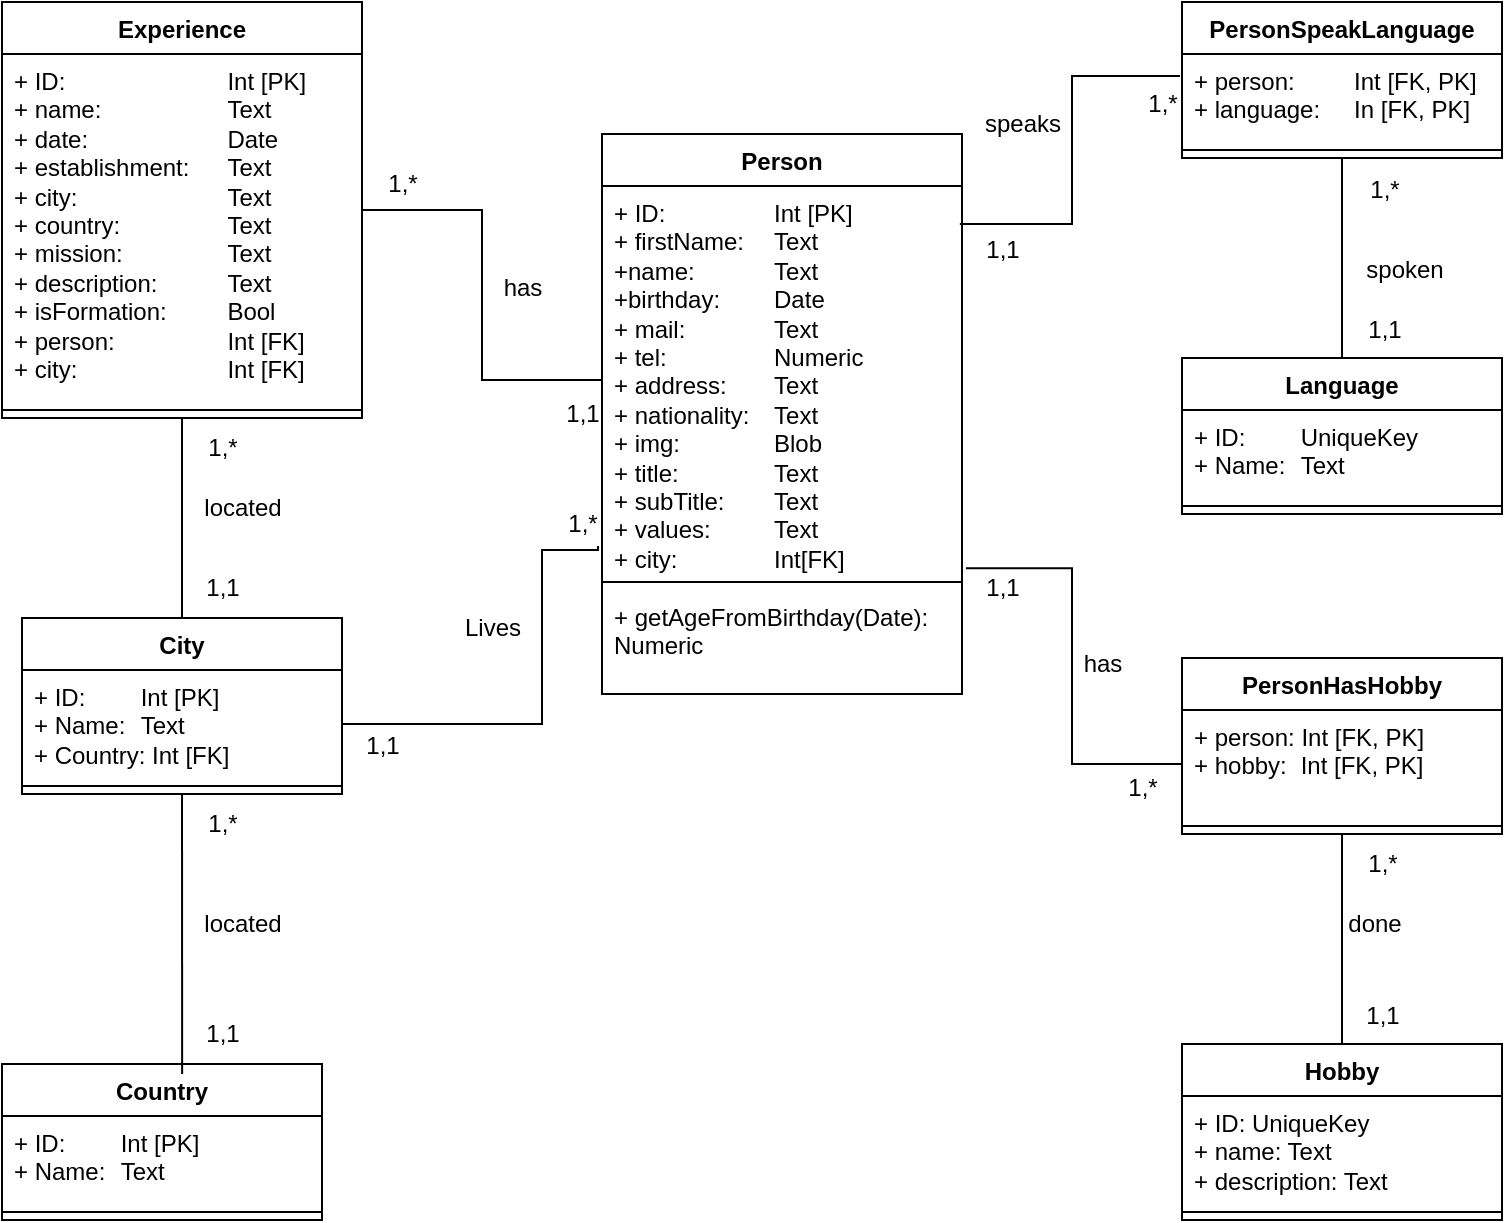 <mxfile version="26.1.1">
  <diagram name="Page-1" id="fiO1XcaWk8W0oTtzus2Q">
    <mxGraphModel dx="1434" dy="772" grid="1" gridSize="10" guides="1" tooltips="1" connect="1" arrows="1" fold="1" page="1" pageScale="1" pageWidth="827" pageHeight="1169" math="0" shadow="0">
      <root>
        <mxCell id="0" />
        <mxCell id="1" parent="0" />
        <mxCell id="qh9NZ0_jys3TYbjNlazW-21" value="Language" style="swimlane;fontStyle=1;align=center;verticalAlign=top;childLayout=stackLayout;horizontal=1;startSize=26;horizontalStack=0;resizeParent=1;resizeParentMax=0;resizeLast=0;collapsible=1;marginBottom=0;whiteSpace=wrap;html=1;" vertex="1" parent="1">
          <mxGeometry x="650" y="190" width="160" height="78" as="geometry" />
        </mxCell>
        <mxCell id="qh9NZ0_jys3TYbjNlazW-22" value="+ ID: &lt;span style=&quot;white-space: pre;&quot;&gt;&#x9;&lt;/span&gt;UniqueKey&lt;div&gt;+ Name: &lt;span style=&quot;white-space: pre;&quot;&gt;&#x9;&lt;/span&gt;Text&lt;/div&gt;" style="text;strokeColor=none;fillColor=none;align=left;verticalAlign=top;spacingLeft=4;spacingRight=4;overflow=hidden;rotatable=0;points=[[0,0.5],[1,0.5]];portConstraint=eastwest;whiteSpace=wrap;html=1;" vertex="1" parent="qh9NZ0_jys3TYbjNlazW-21">
          <mxGeometry y="26" width="160" height="44" as="geometry" />
        </mxCell>
        <mxCell id="qh9NZ0_jys3TYbjNlazW-23" value="" style="line;strokeWidth=1;fillColor=none;align=left;verticalAlign=middle;spacingTop=-1;spacingLeft=3;spacingRight=3;rotatable=0;labelPosition=right;points=[];portConstraint=eastwest;strokeColor=inherit;" vertex="1" parent="qh9NZ0_jys3TYbjNlazW-21">
          <mxGeometry y="70" width="160" height="8" as="geometry" />
        </mxCell>
        <mxCell id="qh9NZ0_jys3TYbjNlazW-58" style="edgeStyle=orthogonalEdgeStyle;rounded=0;orthogonalLoop=1;jettySize=auto;html=1;exitX=0.5;exitY=1;exitDx=0;exitDy=0;entryX=0.5;entryY=0;entryDx=0;entryDy=0;endArrow=none;startFill=0;" edge="1" parent="1" source="qh9NZ0_jys3TYbjNlazW-25" target="qh9NZ0_jys3TYbjNlazW-29">
          <mxGeometry relative="1" as="geometry" />
        </mxCell>
        <mxCell id="qh9NZ0_jys3TYbjNlazW-25" value="Experience" style="swimlane;fontStyle=1;align=center;verticalAlign=top;childLayout=stackLayout;horizontal=1;startSize=26;horizontalStack=0;resizeParent=1;resizeParentMax=0;resizeLast=0;collapsible=1;marginBottom=0;whiteSpace=wrap;html=1;" vertex="1" parent="1">
          <mxGeometry x="60" y="12" width="180" height="208" as="geometry" />
        </mxCell>
        <mxCell id="qh9NZ0_jys3TYbjNlazW-26" value="+ ID: &lt;span style=&quot;white-space: pre;&quot;&gt;&#x9;&lt;/span&gt;&lt;span style=&quot;white-space: pre;&quot;&gt;&#x9;&lt;span style=&quot;white-space: pre;&quot;&gt;&#x9;&lt;/span&gt;&lt;/span&gt;Int [PK]&lt;div&gt;+ name: &lt;span style=&quot;white-space: pre;&quot;&gt;&#x9;&lt;/span&gt;&lt;span style=&quot;white-space: pre;&quot;&gt;&#x9;&lt;span style=&quot;white-space: pre;&quot;&gt;&#x9;&lt;/span&gt;&lt;/span&gt;Text&lt;/div&gt;&lt;div&gt;+ date:&lt;span style=&quot;white-space: pre;&quot;&gt;&#x9;&lt;/span&gt;&lt;span style=&quot;white-space: pre;&quot;&gt;&#x9;&lt;span style=&quot;white-space: pre;&quot;&gt;&#x9;&lt;/span&gt;&lt;/span&gt;Date&lt;/div&gt;&lt;div&gt;+ establishment:&lt;span style=&quot;white-space: pre;&quot;&gt;&#x9;&lt;/span&gt;Text&lt;/div&gt;&lt;div&gt;+ city:&lt;span style=&quot;white-space: pre;&quot;&gt;&#x9;&lt;/span&gt;&lt;span style=&quot;white-space: pre;&quot;&gt;&#x9;&lt;span style=&quot;white-space: pre;&quot;&gt;&#x9;&lt;/span&gt;&lt;/span&gt;Text&lt;/div&gt;&lt;div&gt;+ country:&lt;span style=&quot;white-space: pre;&quot;&gt;&#x9;&lt;span style=&quot;white-space: pre;&quot;&gt;&#x9;&lt;/span&gt;&lt;/span&gt;Text&lt;/div&gt;&lt;div&gt;+ mission:&lt;span style=&quot;white-space: pre;&quot;&gt;&#x9;&lt;span style=&quot;white-space: pre;&quot;&gt;&#x9;&lt;/span&gt;&lt;/span&gt;Text&lt;/div&gt;&lt;div&gt;+ description:&lt;span style=&quot;white-space: pre;&quot;&gt;&#x9;&lt;span style=&quot;white-space: pre;&quot;&gt;&#x9;&lt;/span&gt;&lt;/span&gt;Text&lt;/div&gt;&lt;div&gt;+ isFormation:&lt;span style=&quot;white-space: pre;&quot;&gt;&#x9;&lt;/span&gt;&lt;span style=&quot;white-space: pre;&quot;&gt;&#x9;&lt;/span&gt;Bool&lt;/div&gt;&lt;div&gt;+ person:&lt;span style=&quot;white-space: pre;&quot;&gt;&#x9;&lt;/span&gt;&lt;span style=&quot;white-space: pre;&quot;&gt;&#x9;&lt;/span&gt;&lt;span style=&quot;white-space: pre;&quot;&gt;&#x9;&lt;/span&gt;Int [FK]&lt;/div&gt;&lt;div&gt;+ city:&lt;span style=&quot;white-space: pre;&quot;&gt;&#x9;&lt;/span&gt;&lt;span style=&quot;white-space: pre;&quot;&gt;&#x9;&lt;/span&gt;&lt;span style=&quot;white-space: pre;&quot;&gt;&#x9;&lt;/span&gt;Int [FK]&lt;/div&gt;" style="text;strokeColor=none;fillColor=none;align=left;verticalAlign=top;spacingLeft=4;spacingRight=4;overflow=hidden;rotatable=0;points=[[0,0.5],[1,0.5]];portConstraint=eastwest;whiteSpace=wrap;html=1;" vertex="1" parent="qh9NZ0_jys3TYbjNlazW-25">
          <mxGeometry y="26" width="180" height="174" as="geometry" />
        </mxCell>
        <mxCell id="qh9NZ0_jys3TYbjNlazW-27" value="" style="line;strokeWidth=1;fillColor=none;align=left;verticalAlign=middle;spacingTop=-1;spacingLeft=3;spacingRight=3;rotatable=0;labelPosition=right;points=[];portConstraint=eastwest;strokeColor=inherit;" vertex="1" parent="qh9NZ0_jys3TYbjNlazW-25">
          <mxGeometry y="200" width="180" height="8" as="geometry" />
        </mxCell>
        <mxCell id="qh9NZ0_jys3TYbjNlazW-29" value="City" style="swimlane;fontStyle=1;align=center;verticalAlign=top;childLayout=stackLayout;horizontal=1;startSize=26;horizontalStack=0;resizeParent=1;resizeParentMax=0;resizeLast=0;collapsible=1;marginBottom=0;whiteSpace=wrap;html=1;" vertex="1" parent="1">
          <mxGeometry x="70" y="320" width="160" height="88" as="geometry" />
        </mxCell>
        <mxCell id="qh9NZ0_jys3TYbjNlazW-30" value="+ ID: &lt;span style=&quot;white-space: pre;&quot;&gt;&#x9;&lt;/span&gt;Int [PK]&lt;div&gt;+ Name: &lt;span style=&quot;white-space: pre;&quot;&gt;&#x9;&lt;/span&gt;Text&lt;/div&gt;&lt;div&gt;+ Country: Int [FK]&lt;/div&gt;" style="text;strokeColor=none;fillColor=none;align=left;verticalAlign=top;spacingLeft=4;spacingRight=4;overflow=hidden;rotatable=0;points=[[0,0.5],[1,0.5]];portConstraint=eastwest;whiteSpace=wrap;html=1;" vertex="1" parent="qh9NZ0_jys3TYbjNlazW-29">
          <mxGeometry y="26" width="160" height="54" as="geometry" />
        </mxCell>
        <mxCell id="qh9NZ0_jys3TYbjNlazW-31" value="" style="line;strokeWidth=1;fillColor=none;align=left;verticalAlign=middle;spacingTop=-1;spacingLeft=3;spacingRight=3;rotatable=0;labelPosition=right;points=[];portConstraint=eastwest;strokeColor=inherit;" vertex="1" parent="qh9NZ0_jys3TYbjNlazW-29">
          <mxGeometry y="80" width="160" height="8" as="geometry" />
        </mxCell>
        <mxCell id="qh9NZ0_jys3TYbjNlazW-54" style="edgeStyle=orthogonalEdgeStyle;rounded=0;orthogonalLoop=1;jettySize=auto;html=1;exitX=0.5;exitY=0;exitDx=0;exitDy=0;" edge="1" parent="1" source="qh9NZ0_jys3TYbjNlazW-33">
          <mxGeometry relative="1" as="geometry">
            <mxPoint x="460" y="90" as="targetPoint" />
          </mxGeometry>
        </mxCell>
        <mxCell id="qh9NZ0_jys3TYbjNlazW-33" value="Person" style="swimlane;fontStyle=1;align=center;verticalAlign=top;childLayout=stackLayout;horizontal=1;startSize=26;horizontalStack=0;resizeParent=1;resizeParentMax=0;resizeLast=0;collapsible=1;marginBottom=0;whiteSpace=wrap;html=1;" vertex="1" parent="1">
          <mxGeometry x="360" y="78" width="180" height="280" as="geometry" />
        </mxCell>
        <mxCell id="qh9NZ0_jys3TYbjNlazW-34" value="+ ID: &lt;span style=&quot;white-space: pre;&quot;&gt;&#x9;&lt;/span&gt;&lt;span style=&quot;white-space: pre;&quot;&gt;&#x9;&lt;/span&gt;Int [PK]&lt;div&gt;+ firstName:&lt;span style=&quot;white-space: pre;&quot;&gt;&#x9;&lt;/span&gt;Text&lt;/div&gt;&lt;div&gt;+name:&lt;span style=&quot;white-space: pre;&quot;&gt;&#x9;&lt;span style=&quot;white-space: pre;&quot;&gt;&#x9;&lt;/span&gt;&lt;/span&gt;Text&lt;/div&gt;&lt;div&gt;+birthday:&lt;span style=&quot;white-space: pre;&quot;&gt;&#x9;&lt;/span&gt;Date&lt;/div&gt;&lt;div&gt;+ mail:&lt;span style=&quot;white-space: pre;&quot;&gt;&#x9;&lt;/span&gt;&lt;span style=&quot;white-space: pre;&quot;&gt;&#x9;&lt;/span&gt;Text&lt;/div&gt;&lt;div&gt;+ tel:&lt;span style=&quot;white-space: pre;&quot;&gt;&#x9;&lt;/span&gt;&lt;span style=&quot;white-space: pre;&quot;&gt;&#x9;&lt;/span&gt;Numeric&lt;/div&gt;&lt;div&gt;+ address:&lt;span style=&quot;white-space: pre;&quot;&gt;&#x9;&lt;/span&gt;Text&lt;/div&gt;&lt;div&gt;+ nationality:&lt;span style=&quot;white-space: pre;&quot;&gt;&#x9;&lt;/span&gt;Text&lt;/div&gt;&lt;div&gt;+ img:&lt;span style=&quot;white-space: pre;&quot;&gt;&#x9;&lt;/span&gt;&lt;span style=&quot;white-space: pre;&quot;&gt;&#x9;&lt;/span&gt;Blob&lt;/div&gt;&lt;div&gt;+ title:&lt;span style=&quot;white-space: pre;&quot;&gt;&#x9;&lt;/span&gt;&lt;span style=&quot;white-space: pre;&quot;&gt;&#x9;&lt;/span&gt;Text&lt;/div&gt;&lt;div&gt;+ subTitle:&lt;span style=&quot;white-space: pre;&quot;&gt;&#x9;&lt;/span&gt;Text&lt;/div&gt;&lt;div&gt;+ values:&lt;span style=&quot;white-space: pre;&quot;&gt;&#x9;&lt;/span&gt;&lt;span style=&quot;white-space: pre;&quot;&gt;&#x9;&lt;/span&gt;Text&lt;/div&gt;&lt;div&gt;+ city:&lt;span style=&quot;white-space: pre;&quot;&gt;&#x9;&lt;/span&gt;&lt;span style=&quot;white-space: pre;&quot;&gt;&#x9;&lt;/span&gt;Int[FK]&lt;/div&gt;" style="text;strokeColor=none;fillColor=none;align=left;verticalAlign=top;spacingLeft=4;spacingRight=4;overflow=hidden;rotatable=0;points=[[0,0.5],[1,0.5]];portConstraint=eastwest;whiteSpace=wrap;html=1;" vertex="1" parent="qh9NZ0_jys3TYbjNlazW-33">
          <mxGeometry y="26" width="180" height="194" as="geometry" />
        </mxCell>
        <mxCell id="qh9NZ0_jys3TYbjNlazW-35" value="" style="line;strokeWidth=1;fillColor=none;align=left;verticalAlign=middle;spacingTop=-1;spacingLeft=3;spacingRight=3;rotatable=0;labelPosition=right;points=[];portConstraint=eastwest;strokeColor=inherit;" vertex="1" parent="qh9NZ0_jys3TYbjNlazW-33">
          <mxGeometry y="220" width="180" height="8" as="geometry" />
        </mxCell>
        <mxCell id="qh9NZ0_jys3TYbjNlazW-36" value="+ getAgeFromBirthday(Date): Numeric" style="text;strokeColor=none;fillColor=none;align=left;verticalAlign=top;spacingLeft=4;spacingRight=4;overflow=hidden;rotatable=0;points=[[0,0.5],[1,0.5]];portConstraint=eastwest;whiteSpace=wrap;html=1;" vertex="1" parent="qh9NZ0_jys3TYbjNlazW-33">
          <mxGeometry y="228" width="180" height="52" as="geometry" />
        </mxCell>
        <mxCell id="qh9NZ0_jys3TYbjNlazW-41" value="Hobby" style="swimlane;fontStyle=1;align=center;verticalAlign=top;childLayout=stackLayout;horizontal=1;startSize=26;horizontalStack=0;resizeParent=1;resizeParentMax=0;resizeLast=0;collapsible=1;marginBottom=0;whiteSpace=wrap;html=1;" vertex="1" parent="1">
          <mxGeometry x="650" y="533" width="160" height="88" as="geometry" />
        </mxCell>
        <mxCell id="qh9NZ0_jys3TYbjNlazW-42" value="+ ID: UniqueKey&lt;div&gt;+ name: Text&lt;/div&gt;&lt;div&gt;+ description: Text&lt;/div&gt;" style="text;strokeColor=none;fillColor=none;align=left;verticalAlign=top;spacingLeft=4;spacingRight=4;overflow=hidden;rotatable=0;points=[[0,0.5],[1,0.5]];portConstraint=eastwest;whiteSpace=wrap;html=1;" vertex="1" parent="qh9NZ0_jys3TYbjNlazW-41">
          <mxGeometry y="26" width="160" height="54" as="geometry" />
        </mxCell>
        <mxCell id="qh9NZ0_jys3TYbjNlazW-43" value="" style="line;strokeWidth=1;fillColor=none;align=left;verticalAlign=middle;spacingTop=-1;spacingLeft=3;spacingRight=3;rotatable=0;labelPosition=right;points=[];portConstraint=eastwest;strokeColor=inherit;" vertex="1" parent="qh9NZ0_jys3TYbjNlazW-41">
          <mxGeometry y="80" width="160" height="8" as="geometry" />
        </mxCell>
        <mxCell id="qh9NZ0_jys3TYbjNlazW-49" value="Country" style="swimlane;fontStyle=1;align=center;verticalAlign=top;childLayout=stackLayout;horizontal=1;startSize=26;horizontalStack=0;resizeParent=1;resizeParentMax=0;resizeLast=0;collapsible=1;marginBottom=0;whiteSpace=wrap;html=1;" vertex="1" parent="1">
          <mxGeometry x="60" y="543" width="160" height="78" as="geometry" />
        </mxCell>
        <mxCell id="qh9NZ0_jys3TYbjNlazW-50" value="+ ID: &lt;span style=&quot;white-space: pre;&quot;&gt;&#x9;&lt;/span&gt;Int [PK]&lt;div&gt;+ Name: &lt;span style=&quot;white-space: pre;&quot;&gt;&#x9;&lt;/span&gt;Text&lt;/div&gt;" style="text;strokeColor=none;fillColor=none;align=left;verticalAlign=top;spacingLeft=4;spacingRight=4;overflow=hidden;rotatable=0;points=[[0,0.5],[1,0.5]];portConstraint=eastwest;whiteSpace=wrap;html=1;" vertex="1" parent="qh9NZ0_jys3TYbjNlazW-49">
          <mxGeometry y="26" width="160" height="44" as="geometry" />
        </mxCell>
        <mxCell id="qh9NZ0_jys3TYbjNlazW-51" value="" style="line;strokeWidth=1;fillColor=none;align=left;verticalAlign=middle;spacingTop=-1;spacingLeft=3;spacingRight=3;rotatable=0;labelPosition=right;points=[];portConstraint=eastwest;strokeColor=inherit;" vertex="1" parent="qh9NZ0_jys3TYbjNlazW-49">
          <mxGeometry y="70" width="160" height="8" as="geometry" />
        </mxCell>
        <mxCell id="qh9NZ0_jys3TYbjNlazW-55" style="edgeStyle=orthogonalEdgeStyle;rounded=0;orthogonalLoop=1;jettySize=auto;html=1;exitX=0;exitY=0.5;exitDx=0;exitDy=0;entryX=1;entryY=0.5;entryDx=0;entryDy=0;endArrow=none;startFill=0;" edge="1" parent="1" source="qh9NZ0_jys3TYbjNlazW-34" target="qh9NZ0_jys3TYbjNlazW-25">
          <mxGeometry relative="1" as="geometry" />
        </mxCell>
        <mxCell id="qh9NZ0_jys3TYbjNlazW-59" style="rounded=0;orthogonalLoop=1;jettySize=auto;html=1;exitX=0.5;exitY=1;exitDx=0;exitDy=0;entryX=0.563;entryY=0.064;entryDx=0;entryDy=0;entryPerimeter=0;endArrow=none;startFill=0;" edge="1" parent="1" source="qh9NZ0_jys3TYbjNlazW-29" target="qh9NZ0_jys3TYbjNlazW-49">
          <mxGeometry relative="1" as="geometry" />
        </mxCell>
        <mxCell id="qh9NZ0_jys3TYbjNlazW-60" style="rounded=0;orthogonalLoop=1;jettySize=auto;html=1;exitX=-0.011;exitY=0.928;exitDx=0;exitDy=0;exitPerimeter=0;entryX=1;entryY=0.5;entryDx=0;entryDy=0;edgeStyle=orthogonalEdgeStyle;endArrow=none;startFill=0;" edge="1" parent="1" source="qh9NZ0_jys3TYbjNlazW-34" target="qh9NZ0_jys3TYbjNlazW-30">
          <mxGeometry relative="1" as="geometry">
            <mxPoint x="400" y="286.5" as="sourcePoint" />
            <mxPoint x="300" y="411.5" as="targetPoint" />
            <Array as="points">
              <mxPoint x="358" y="286" />
              <mxPoint x="330" y="286" />
              <mxPoint x="330" y="373" />
            </Array>
          </mxGeometry>
        </mxCell>
        <mxCell id="qh9NZ0_jys3TYbjNlazW-64" value="Lives" style="text;html=1;align=center;verticalAlign=middle;resizable=0;points=[];autosize=1;strokeColor=none;fillColor=none;" vertex="1" parent="1">
          <mxGeometry x="280" y="310" width="50" height="30" as="geometry" />
        </mxCell>
        <mxCell id="qh9NZ0_jys3TYbjNlazW-65" value="has" style="text;html=1;align=center;verticalAlign=middle;resizable=0;points=[];autosize=1;strokeColor=none;fillColor=none;" vertex="1" parent="1">
          <mxGeometry x="300" y="140" width="40" height="30" as="geometry" />
        </mxCell>
        <mxCell id="qh9NZ0_jys3TYbjNlazW-66" value="speaks" style="text;html=1;align=center;verticalAlign=middle;resizable=0;points=[];autosize=1;strokeColor=none;fillColor=none;" vertex="1" parent="1">
          <mxGeometry x="540" y="58" width="60" height="30" as="geometry" />
        </mxCell>
        <mxCell id="qh9NZ0_jys3TYbjNlazW-68" value="located" style="text;html=1;align=center;verticalAlign=middle;resizable=0;points=[];autosize=1;strokeColor=none;fillColor=none;" vertex="1" parent="1">
          <mxGeometry x="150" y="458" width="60" height="30" as="geometry" />
        </mxCell>
        <mxCell id="qh9NZ0_jys3TYbjNlazW-69" value="located" style="text;html=1;align=center;verticalAlign=middle;resizable=0;points=[];autosize=1;strokeColor=none;fillColor=none;" vertex="1" parent="1">
          <mxGeometry x="150" y="250" width="60" height="30" as="geometry" />
        </mxCell>
        <mxCell id="qh9NZ0_jys3TYbjNlazW-70" value="1,*" style="text;html=1;align=center;verticalAlign=middle;resizable=0;points=[];autosize=1;strokeColor=none;fillColor=none;" vertex="1" parent="1">
          <mxGeometry x="731" y="91" width="40" height="30" as="geometry" />
        </mxCell>
        <mxCell id="qh9NZ0_jys3TYbjNlazW-71" value="1,*" style="text;html=1;align=center;verticalAlign=middle;resizable=0;points=[];autosize=1;strokeColor=none;fillColor=none;" vertex="1" parent="1">
          <mxGeometry x="620" y="48" width="40" height="30" as="geometry" />
        </mxCell>
        <mxCell id="qh9NZ0_jys3TYbjNlazW-73" value="1,*" style="text;html=1;align=center;verticalAlign=middle;resizable=0;points=[];autosize=1;strokeColor=none;fillColor=none;" vertex="1" parent="1">
          <mxGeometry x="610" y="390" width="40" height="30" as="geometry" />
        </mxCell>
        <mxCell id="qh9NZ0_jys3TYbjNlazW-74" value="1,1" style="text;html=1;align=center;verticalAlign=middle;resizable=0;points=[];autosize=1;strokeColor=none;fillColor=none;" vertex="1" parent="1">
          <mxGeometry x="330" y="203" width="40" height="30" as="geometry" />
        </mxCell>
        <mxCell id="qh9NZ0_jys3TYbjNlazW-75" value="1,*" style="text;html=1;align=center;verticalAlign=middle;resizable=0;points=[];autosize=1;strokeColor=none;fillColor=none;" vertex="1" parent="1">
          <mxGeometry x="240" y="88" width="40" height="30" as="geometry" />
        </mxCell>
        <mxCell id="qh9NZ0_jys3TYbjNlazW-76" value="1,*" style="text;html=1;align=center;verticalAlign=middle;resizable=0;points=[];autosize=1;strokeColor=none;fillColor=none;" vertex="1" parent="1">
          <mxGeometry x="330" y="258" width="40" height="30" as="geometry" />
        </mxCell>
        <mxCell id="qh9NZ0_jys3TYbjNlazW-77" value="1,1" style="text;html=1;align=center;verticalAlign=middle;resizable=0;points=[];autosize=1;strokeColor=none;fillColor=none;" vertex="1" parent="1">
          <mxGeometry x="230" y="369" width="40" height="30" as="geometry" />
        </mxCell>
        <mxCell id="qh9NZ0_jys3TYbjNlazW-79" value="1,*" style="text;html=1;align=center;verticalAlign=middle;resizable=0;points=[];autosize=1;strokeColor=none;fillColor=none;" vertex="1" parent="1">
          <mxGeometry x="150" y="220" width="40" height="30" as="geometry" />
        </mxCell>
        <mxCell id="qh9NZ0_jys3TYbjNlazW-80" value="1,1" style="text;html=1;align=center;verticalAlign=middle;resizable=0;points=[];autosize=1;strokeColor=none;fillColor=none;" vertex="1" parent="1">
          <mxGeometry x="150" y="290" width="40" height="30" as="geometry" />
        </mxCell>
        <mxCell id="qh9NZ0_jys3TYbjNlazW-81" value="1,*" style="text;html=1;align=center;verticalAlign=middle;resizable=0;points=[];autosize=1;strokeColor=none;fillColor=none;" vertex="1" parent="1">
          <mxGeometry x="150" y="408" width="40" height="30" as="geometry" />
        </mxCell>
        <mxCell id="qh9NZ0_jys3TYbjNlazW-82" value="1,1" style="text;html=1;align=center;verticalAlign=middle;resizable=0;points=[];autosize=1;strokeColor=none;fillColor=none;" vertex="1" parent="1">
          <mxGeometry x="150" y="513" width="40" height="30" as="geometry" />
        </mxCell>
        <mxCell id="qh9NZ0_jys3TYbjNlazW-92" style="edgeStyle=orthogonalEdgeStyle;rounded=0;orthogonalLoop=1;jettySize=auto;html=1;exitX=0.5;exitY=1;exitDx=0;exitDy=0;endArrow=none;startFill=0;" edge="1" parent="1" source="qh9NZ0_jys3TYbjNlazW-83" target="qh9NZ0_jys3TYbjNlazW-41">
          <mxGeometry relative="1" as="geometry" />
        </mxCell>
        <mxCell id="qh9NZ0_jys3TYbjNlazW-83" value="PersonHasHobby" style="swimlane;fontStyle=1;align=center;verticalAlign=top;childLayout=stackLayout;horizontal=1;startSize=26;horizontalStack=0;resizeParent=1;resizeParentMax=0;resizeLast=0;collapsible=1;marginBottom=0;whiteSpace=wrap;html=1;" vertex="1" parent="1">
          <mxGeometry x="650" y="340" width="160" height="88" as="geometry" />
        </mxCell>
        <mxCell id="qh9NZ0_jys3TYbjNlazW-84" value="+ person:&amp;nbsp;Int [FK, PK]&lt;div&gt;+ hobby:&lt;span style=&quot;white-space: pre;&quot;&gt;&#x9;&lt;/span&gt;Int [FK, PK]&lt;/div&gt;" style="text;strokeColor=none;fillColor=none;align=left;verticalAlign=top;spacingLeft=4;spacingRight=4;overflow=hidden;rotatable=0;points=[[0,0.5],[1,0.5]];portConstraint=eastwest;whiteSpace=wrap;html=1;" vertex="1" parent="qh9NZ0_jys3TYbjNlazW-83">
          <mxGeometry y="26" width="160" height="54" as="geometry" />
        </mxCell>
        <mxCell id="qh9NZ0_jys3TYbjNlazW-85" value="" style="line;strokeWidth=1;fillColor=none;align=left;verticalAlign=middle;spacingTop=-1;spacingLeft=3;spacingRight=3;rotatable=0;labelPosition=right;points=[];portConstraint=eastwest;strokeColor=inherit;" vertex="1" parent="qh9NZ0_jys3TYbjNlazW-83">
          <mxGeometry y="80" width="160" height="8" as="geometry" />
        </mxCell>
        <mxCell id="qh9NZ0_jys3TYbjNlazW-89" style="edgeStyle=orthogonalEdgeStyle;rounded=0;orthogonalLoop=1;jettySize=auto;html=1;exitX=0.5;exitY=1;exitDx=0;exitDy=0;endArrow=none;startFill=0;" edge="1" parent="1" source="qh9NZ0_jys3TYbjNlazW-86" target="qh9NZ0_jys3TYbjNlazW-21">
          <mxGeometry relative="1" as="geometry" />
        </mxCell>
        <mxCell id="qh9NZ0_jys3TYbjNlazW-86" value="PersonSpeakLanguage" style="swimlane;fontStyle=1;align=center;verticalAlign=top;childLayout=stackLayout;horizontal=1;startSize=26;horizontalStack=0;resizeParent=1;resizeParentMax=0;resizeLast=0;collapsible=1;marginBottom=0;whiteSpace=wrap;html=1;" vertex="1" parent="1">
          <mxGeometry x="650" y="12" width="160" height="78" as="geometry" />
        </mxCell>
        <mxCell id="qh9NZ0_jys3TYbjNlazW-87" value="+ person: &lt;span style=&quot;white-space: pre;&quot;&gt;&#x9;&lt;/span&gt;Int [FK, PK]&lt;div&gt;+ language: &lt;span style=&quot;white-space: pre;&quot;&gt;&#x9;&lt;/span&gt;In [FK, PK]&lt;/div&gt;" style="text;strokeColor=none;fillColor=none;align=left;verticalAlign=top;spacingLeft=4;spacingRight=4;overflow=hidden;rotatable=0;points=[[0,0.5],[1,0.5]];portConstraint=eastwest;whiteSpace=wrap;html=1;" vertex="1" parent="qh9NZ0_jys3TYbjNlazW-86">
          <mxGeometry y="26" width="160" height="44" as="geometry" />
        </mxCell>
        <mxCell id="qh9NZ0_jys3TYbjNlazW-88" value="" style="line;strokeWidth=1;fillColor=none;align=left;verticalAlign=middle;spacingTop=-1;spacingLeft=3;spacingRight=3;rotatable=0;labelPosition=right;points=[];portConstraint=eastwest;strokeColor=inherit;" vertex="1" parent="qh9NZ0_jys3TYbjNlazW-86">
          <mxGeometry y="70" width="160" height="8" as="geometry" />
        </mxCell>
        <mxCell id="qh9NZ0_jys3TYbjNlazW-90" style="edgeStyle=orthogonalEdgeStyle;rounded=0;orthogonalLoop=1;jettySize=auto;html=1;exitX=0.994;exitY=0.098;exitDx=0;exitDy=0;entryX=-0.006;entryY=0.25;entryDx=0;entryDy=0;entryPerimeter=0;exitPerimeter=0;endArrow=none;startFill=0;" edge="1" parent="1" source="qh9NZ0_jys3TYbjNlazW-34" target="qh9NZ0_jys3TYbjNlazW-87">
          <mxGeometry relative="1" as="geometry" />
        </mxCell>
        <mxCell id="qh9NZ0_jys3TYbjNlazW-91" style="edgeStyle=orthogonalEdgeStyle;rounded=0;orthogonalLoop=1;jettySize=auto;html=1;exitX=1.011;exitY=0.985;exitDx=0;exitDy=0;entryX=0;entryY=0.5;entryDx=0;entryDy=0;endArrow=none;startFill=0;exitPerimeter=0;" edge="1" parent="1" source="qh9NZ0_jys3TYbjNlazW-34" target="qh9NZ0_jys3TYbjNlazW-84">
          <mxGeometry relative="1" as="geometry" />
        </mxCell>
        <mxCell id="qh9NZ0_jys3TYbjNlazW-93" value="1,1" style="text;html=1;align=center;verticalAlign=middle;resizable=0;points=[];autosize=1;strokeColor=none;fillColor=none;" vertex="1" parent="1">
          <mxGeometry x="731" y="161" width="40" height="30" as="geometry" />
        </mxCell>
        <mxCell id="qh9NZ0_jys3TYbjNlazW-94" value="1,1" style="text;html=1;align=center;verticalAlign=middle;resizable=0;points=[];autosize=1;strokeColor=none;fillColor=none;" vertex="1" parent="1">
          <mxGeometry x="540" y="121" width="40" height="30" as="geometry" />
        </mxCell>
        <mxCell id="qh9NZ0_jys3TYbjNlazW-95" value="1,1" style="text;html=1;align=center;verticalAlign=middle;resizable=0;points=[];autosize=1;strokeColor=none;fillColor=none;" vertex="1" parent="1">
          <mxGeometry x="730" y="504" width="40" height="30" as="geometry" />
        </mxCell>
        <mxCell id="qh9NZ0_jys3TYbjNlazW-96" value="spoken" style="text;html=1;align=center;verticalAlign=middle;resizable=0;points=[];autosize=1;strokeColor=none;fillColor=none;" vertex="1" parent="1">
          <mxGeometry x="731" y="131" width="60" height="30" as="geometry" />
        </mxCell>
        <mxCell id="qh9NZ0_jys3TYbjNlazW-97" value="1,1" style="text;html=1;align=center;verticalAlign=middle;resizable=0;points=[];autosize=1;strokeColor=none;fillColor=none;" vertex="1" parent="1">
          <mxGeometry x="540" y="290" width="40" height="30" as="geometry" />
        </mxCell>
        <mxCell id="qh9NZ0_jys3TYbjNlazW-98" value="1,*" style="text;html=1;align=center;verticalAlign=middle;resizable=0;points=[];autosize=1;strokeColor=none;fillColor=none;" vertex="1" parent="1">
          <mxGeometry x="730" y="428" width="40" height="30" as="geometry" />
        </mxCell>
        <mxCell id="qh9NZ0_jys3TYbjNlazW-99" value="has" style="text;html=1;align=center;verticalAlign=middle;resizable=0;points=[];autosize=1;strokeColor=none;fillColor=none;" vertex="1" parent="1">
          <mxGeometry x="590" y="328" width="40" height="30" as="geometry" />
        </mxCell>
        <mxCell id="qh9NZ0_jys3TYbjNlazW-100" value="done" style="text;html=1;align=center;verticalAlign=middle;resizable=0;points=[];autosize=1;strokeColor=none;fillColor=none;" vertex="1" parent="1">
          <mxGeometry x="721" y="458" width="50" height="30" as="geometry" />
        </mxCell>
      </root>
    </mxGraphModel>
  </diagram>
</mxfile>
